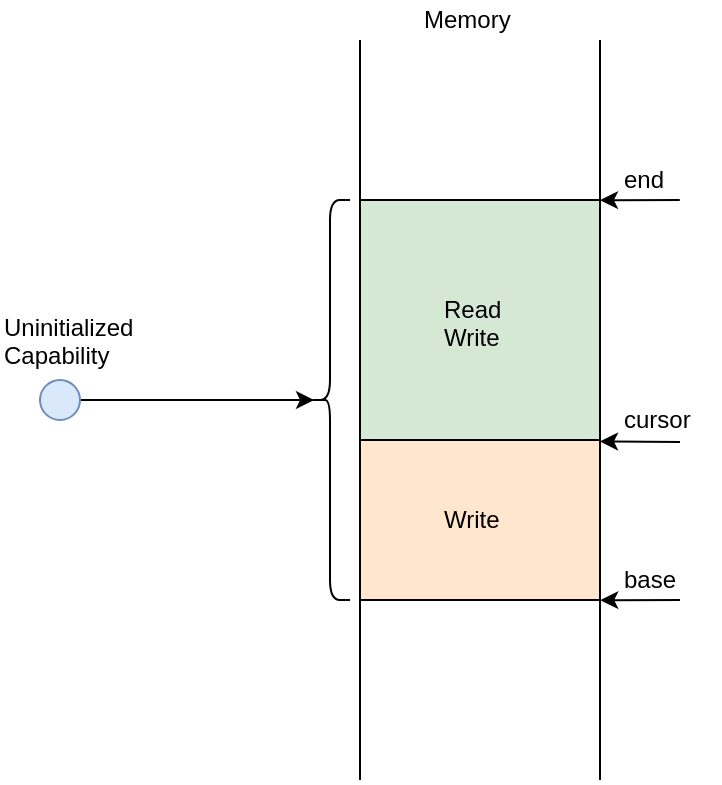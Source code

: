 <mxfile version="12.9.13" type="device"><diagram id="I_etnznWF4Pt6_J2MoCY" name="Page-1"><mxGraphModel dx="1398" dy="726" grid="1" gridSize="10" guides="1" tooltips="1" connect="1" arrows="1" fold="1" page="1" pageScale="1" pageWidth="850" pageHeight="1100" math="0" shadow="0"><root><mxCell id="0"/><mxCell id="1" parent="0"/><mxCell id="gDvKawJWEpjgkxbTIh2d-3" value="" style="endArrow=none;html=1;" parent="1" edge="1"><mxGeometry width="50" height="50" relative="1" as="geometry"><mxPoint x="440" y="410" as="sourcePoint"/><mxPoint x="440" y="40" as="targetPoint"/></mxGeometry></mxCell><mxCell id="gDvKawJWEpjgkxbTIh2d-4" value="" style="endArrow=none;html=1;" parent="1" edge="1"><mxGeometry width="50" height="50" relative="1" as="geometry"><mxPoint x="560" y="410" as="sourcePoint"/><mxPoint x="560" y="40" as="targetPoint"/></mxGeometry></mxCell><mxCell id="gDvKawJWEpjgkxbTIh2d-5" value="Memory" style="text;html=1;resizable=0;points=[];autosize=1;align=left;verticalAlign=top;spacingTop=-4;" parent="1" vertex="1"><mxGeometry x="470" y="20" width="60" height="20" as="geometry"/></mxCell><mxCell id="gDvKawJWEpjgkxbTIh2d-6" value="" style="shape=curlyBracket;whiteSpace=wrap;html=1;rounded=1;" parent="1" vertex="1"><mxGeometry x="415" y="120" width="20" height="200" as="geometry"/></mxCell><mxCell id="gDvKawJWEpjgkxbTIh2d-7" value="Uninitialized&lt;br&gt;Capability" style="text;html=1;resizable=0;points=[];autosize=1;align=left;verticalAlign=top;spacingTop=-4;" parent="1" vertex="1"><mxGeometry x="260" y="174" width="80" height="30" as="geometry"/></mxCell><mxCell id="gDvKawJWEpjgkxbTIh2d-11" value="" style="rounded=0;whiteSpace=wrap;html=1;fillColor=#ffe6cc;strokeColor=#000000;" parent="1" vertex="1"><mxGeometry x="440" y="240" width="120" height="80" as="geometry"/></mxCell><mxCell id="gDvKawJWEpjgkxbTIh2d-14" value="" style="endArrow=classic;html=1;entryX=1.001;entryY=1.001;entryDx=0;entryDy=0;entryPerimeter=0;" parent="1" target="gDvKawJWEpjgkxbTIh2d-11" edge="1"><mxGeometry width="50" height="50" relative="1" as="geometry"><mxPoint x="600" y="320" as="sourcePoint"/><mxPoint x="670" y="320" as="targetPoint"/></mxGeometry></mxCell><mxCell id="gDvKawJWEpjgkxbTIh2d-17" value="base&lt;br&gt;" style="text;html=1;resizable=0;points=[];autosize=1;align=left;verticalAlign=top;spacingTop=-4;" parent="1" vertex="1"><mxGeometry x="570" y="300" width="40" height="20" as="geometry"/></mxCell><mxCell id="gDvKawJWEpjgkxbTIh2d-18" value="cursor" style="text;html=1;resizable=0;points=[];autosize=1;align=left;verticalAlign=top;spacingTop=-4;" parent="1" vertex="1"><mxGeometry x="570" y="220" width="50" height="20" as="geometry"/></mxCell><mxCell id="gDvKawJWEpjgkxbTIh2d-19" value="" style="endArrow=classic;html=1;entryX=1;entryY=0.009;entryDx=0;entryDy=0;entryPerimeter=0;" parent="1" target="gDvKawJWEpjgkxbTIh2d-11" edge="1"><mxGeometry width="50" height="50" relative="1" as="geometry"><mxPoint x="600" y="241" as="sourcePoint"/><mxPoint x="390" y="430" as="targetPoint"/></mxGeometry></mxCell><mxCell id="gDvKawJWEpjgkxbTIh2d-22" value="" style="rounded=0;whiteSpace=wrap;html=1;strokeColor=#000000;fillColor=#d5e8d4;" parent="1" vertex="1"><mxGeometry x="440" y="120" width="120" height="120" as="geometry"/></mxCell><mxCell id="gDvKawJWEpjgkxbTIh2d-23" value="Read&lt;br&gt;Write" style="text;html=1;resizable=0;points=[];autosize=1;align=left;verticalAlign=top;spacingTop=-4;" parent="1" vertex="1"><mxGeometry x="480" y="165" width="40" height="30" as="geometry"/></mxCell><mxCell id="gDvKawJWEpjgkxbTIh2d-24" value="Write" style="text;html=1;resizable=0;points=[];autosize=1;align=left;verticalAlign=top;spacingTop=-4;" parent="1" vertex="1"><mxGeometry x="480" y="270" width="40" height="20" as="geometry"/></mxCell><mxCell id="Wx_A82U1txRf1c3kODKa-2" style="edgeStyle=orthogonalEdgeStyle;rounded=0;orthogonalLoop=1;jettySize=auto;html=1;entryX=0.1;entryY=0.5;entryDx=0;entryDy=0;entryPerimeter=0;" parent="1" source="Wx_A82U1txRf1c3kODKa-1" target="gDvKawJWEpjgkxbTIh2d-6" edge="1"><mxGeometry relative="1" as="geometry"/></mxCell><mxCell id="Wx_A82U1txRf1c3kODKa-1" value="" style="ellipse;whiteSpace=wrap;html=1;aspect=fixed;strokeColor=#6c8ebf;align=center;fillColor=#dae8fc;" parent="1" vertex="1"><mxGeometry x="280" y="210" width="20" height="20" as="geometry"/></mxCell><mxCell id="Za7iBvTQYqMYzjAxWa9W-1" value="" style="endArrow=classic;html=1;entryX=1.001;entryY=1.001;entryDx=0;entryDy=0;entryPerimeter=0;" edge="1" parent="1"><mxGeometry width="50" height="50" relative="1" as="geometry"><mxPoint x="599.88" y="120" as="sourcePoint"/><mxPoint x="560.0" y="120.08" as="targetPoint"/></mxGeometry></mxCell><mxCell id="Za7iBvTQYqMYzjAxWa9W-2" value="end" style="text;html=1;resizable=0;points=[];autosize=1;align=left;verticalAlign=top;spacingTop=-4;" vertex="1" parent="1"><mxGeometry x="569.88" y="100" width="40" height="20" as="geometry"/></mxCell></root></mxGraphModel></diagram></mxfile>